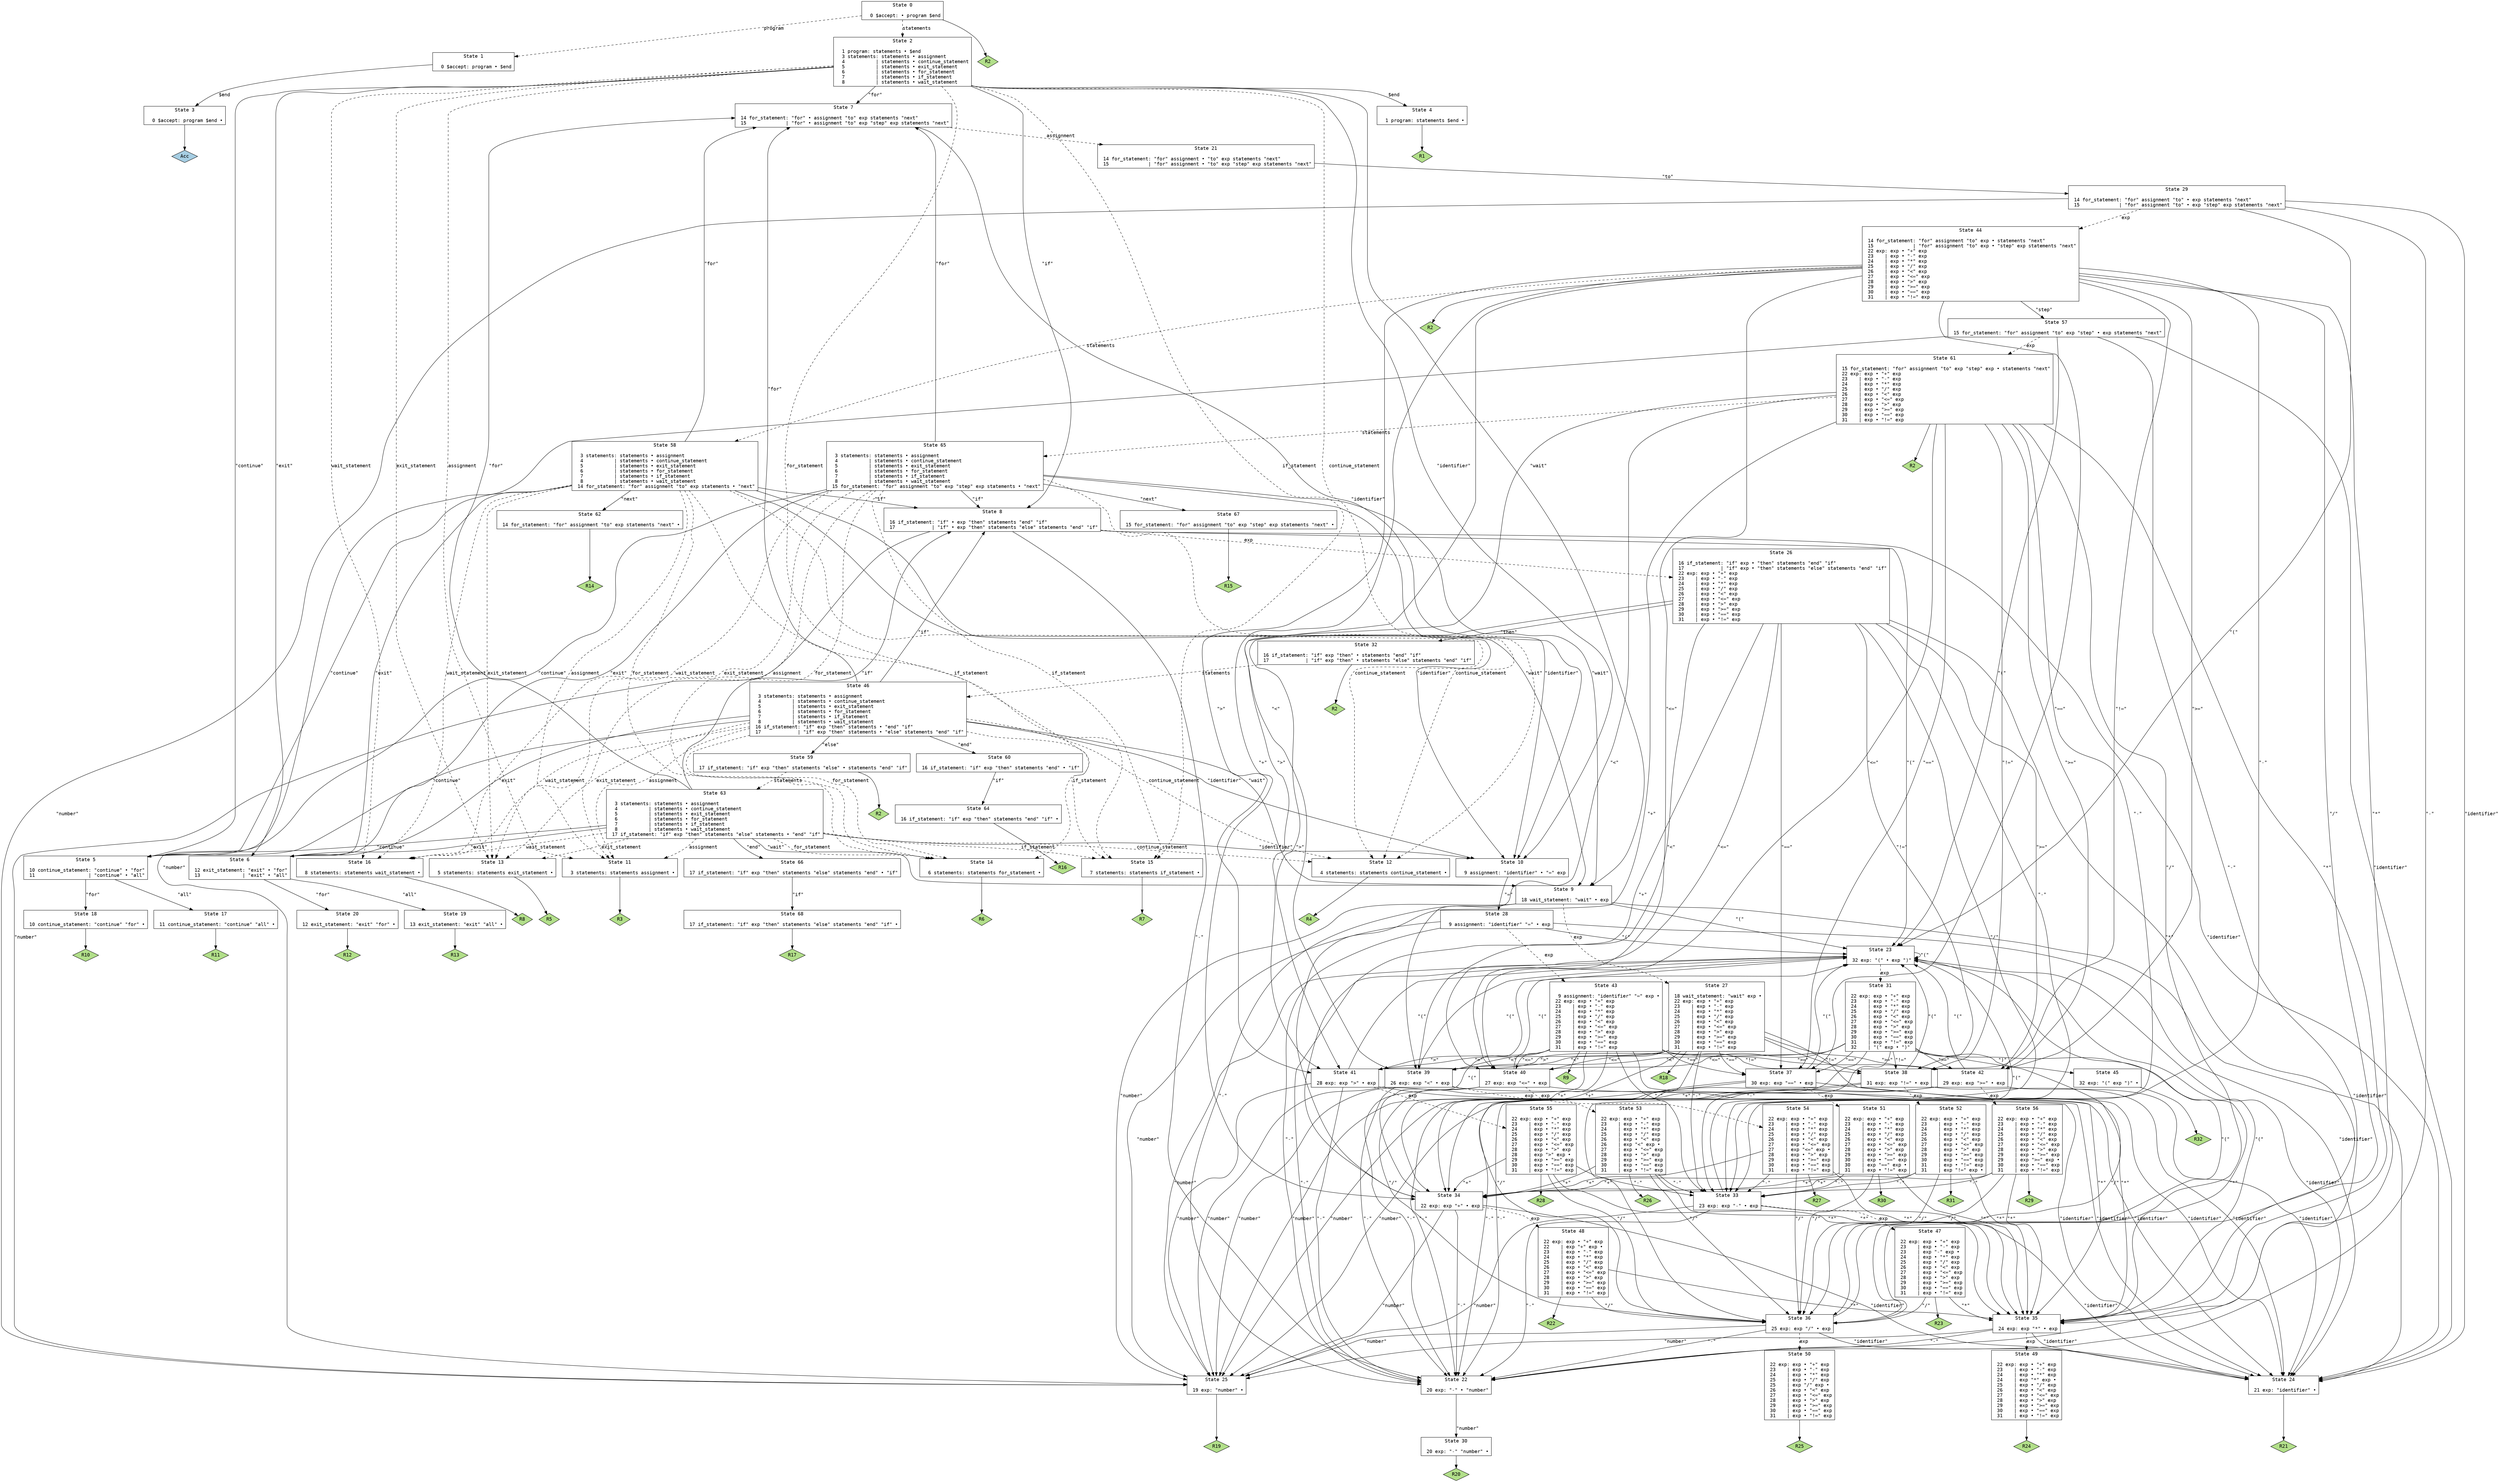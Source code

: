 // Generated by GNU Bison 3.8.2.
// Report bugs to <bug-bison@gnu.org>.
// Home page: <https://www.gnu.org/software/bison/>.

digraph "parser.yy"
{
  node [fontname = courier, shape = box, colorscheme = paired6]
  edge [fontname = courier]

  0 [label="State 0\n\l  0 $accept: • program $end\l"]
  0 -> 1 [style=dashed label="program"]
  0 -> 2 [style=dashed label="statements"]
  0 -> "0R2" [style=solid]
 "0R2" [label="R2", fillcolor=3, shape=diamond, style=filled]
  1 [label="State 1\n\l  0 $accept: program • $end\l"]
  1 -> 3 [style=solid label="$end"]
  2 [label="State 2\n\l  1 program: statements • $end\l  3 statements: statements • assignment\l  4           | statements • continue_statement\l  5           | statements • exit_statement\l  6           | statements • for_statement\l  7           | statements • if_statement\l  8           | statements • wait_statement\l"]
  2 -> 4 [style=solid label="$end"]
  2 -> 5 [style=solid label="\"continue\""]
  2 -> 6 [style=solid label="\"exit\""]
  2 -> 7 [style=solid label="\"for\""]
  2 -> 8 [style=solid label="\"if\""]
  2 -> 9 [style=solid label="\"wait\""]
  2 -> 10 [style=solid label="\"identifier\""]
  2 -> 11 [style=dashed label="assignment"]
  2 -> 12 [style=dashed label="continue_statement"]
  2 -> 13 [style=dashed label="exit_statement"]
  2 -> 14 [style=dashed label="for_statement"]
  2 -> 15 [style=dashed label="if_statement"]
  2 -> 16 [style=dashed label="wait_statement"]
  3 [label="State 3\n\l  0 $accept: program $end •\l"]
  3 -> "3R0" [style=solid]
 "3R0" [label="Acc", fillcolor=1, shape=diamond, style=filled]
  4 [label="State 4\n\l  1 program: statements $end •\l"]
  4 -> "4R1" [style=solid]
 "4R1" [label="R1", fillcolor=3, shape=diamond, style=filled]
  5 [label="State 5\n\l 10 continue_statement: \"continue\" • \"for\"\l 11                   | \"continue\" • \"all\"\l"]
  5 -> 17 [style=solid label="\"all\""]
  5 -> 18 [style=solid label="\"for\""]
  6 [label="State 6\n\l 12 exit_statement: \"exit\" • \"for\"\l 13               | \"exit\" • \"all\"\l"]
  6 -> 19 [style=solid label="\"all\""]
  6 -> 20 [style=solid label="\"for\""]
  7 [label="State 7\n\l 14 for_statement: \"for\" • assignment \"to\" exp statements \"next\"\l 15              | \"for\" • assignment \"to\" exp \"step\" exp statements \"next\"\l"]
  7 -> 10 [style=solid label="\"identifier\""]
  7 -> 21 [style=dashed label="assignment"]
  8 [label="State 8\n\l 16 if_statement: \"if\" • exp \"then\" statements \"end\" \"if\"\l 17             | \"if\" • exp \"then\" statements \"else\" statements \"end\" \"if\"\l"]
  8 -> 22 [style=solid label="\"-\""]
  8 -> 23 [style=solid label="\"(\""]
  8 -> 24 [style=solid label="\"identifier\""]
  8 -> 25 [style=solid label="\"number\""]
  8 -> 26 [style=dashed label="exp"]
  9 [label="State 9\n\l 18 wait_statement: \"wait\" • exp\l"]
  9 -> 22 [style=solid label="\"-\""]
  9 -> 23 [style=solid label="\"(\""]
  9 -> 24 [style=solid label="\"identifier\""]
  9 -> 25 [style=solid label="\"number\""]
  9 -> 27 [style=dashed label="exp"]
  10 [label="State 10\n\l  9 assignment: \"identifier\" • \"=\" exp\l"]
  10 -> 28 [style=solid label="\"=\""]
  11 [label="State 11\n\l  3 statements: statements assignment •\l"]
  11 -> "11R3" [style=solid]
 "11R3" [label="R3", fillcolor=3, shape=diamond, style=filled]
  12 [label="State 12\n\l  4 statements: statements continue_statement •\l"]
  12 -> "12R4" [style=solid]
 "12R4" [label="R4", fillcolor=3, shape=diamond, style=filled]
  13 [label="State 13\n\l  5 statements: statements exit_statement •\l"]
  13 -> "13R5" [style=solid]
 "13R5" [label="R5", fillcolor=3, shape=diamond, style=filled]
  14 [label="State 14\n\l  6 statements: statements for_statement •\l"]
  14 -> "14R6" [style=solid]
 "14R6" [label="R6", fillcolor=3, shape=diamond, style=filled]
  15 [label="State 15\n\l  7 statements: statements if_statement •\l"]
  15 -> "15R7" [style=solid]
 "15R7" [label="R7", fillcolor=3, shape=diamond, style=filled]
  16 [label="State 16\n\l  8 statements: statements wait_statement •\l"]
  16 -> "16R8" [style=solid]
 "16R8" [label="R8", fillcolor=3, shape=diamond, style=filled]
  17 [label="State 17\n\l 11 continue_statement: \"continue\" \"all\" •\l"]
  17 -> "17R11" [style=solid]
 "17R11" [label="R11", fillcolor=3, shape=diamond, style=filled]
  18 [label="State 18\n\l 10 continue_statement: \"continue\" \"for\" •\l"]
  18 -> "18R10" [style=solid]
 "18R10" [label="R10", fillcolor=3, shape=diamond, style=filled]
  19 [label="State 19\n\l 13 exit_statement: \"exit\" \"all\" •\l"]
  19 -> "19R13" [style=solid]
 "19R13" [label="R13", fillcolor=3, shape=diamond, style=filled]
  20 [label="State 20\n\l 12 exit_statement: \"exit\" \"for\" •\l"]
  20 -> "20R12" [style=solid]
 "20R12" [label="R12", fillcolor=3, shape=diamond, style=filled]
  21 [label="State 21\n\l 14 for_statement: \"for\" assignment • \"to\" exp statements \"next\"\l 15              | \"for\" assignment • \"to\" exp \"step\" exp statements \"next\"\l"]
  21 -> 29 [style=solid label="\"to\""]
  22 [label="State 22\n\l 20 exp: \"-\" • \"number\"\l"]
  22 -> 30 [style=solid label="\"number\""]
  23 [label="State 23\n\l 32 exp: \"(\" • exp \")\"\l"]
  23 -> 22 [style=solid label="\"-\""]
  23 -> 23 [style=solid label="\"(\""]
  23 -> 24 [style=solid label="\"identifier\""]
  23 -> 25 [style=solid label="\"number\""]
  23 -> 31 [style=dashed label="exp"]
  24 [label="State 24\n\l 21 exp: \"identifier\" •\l"]
  24 -> "24R21" [style=solid]
 "24R21" [label="R21", fillcolor=3, shape=diamond, style=filled]
  25 [label="State 25\n\l 19 exp: \"number\" •\l"]
  25 -> "25R19" [style=solid]
 "25R19" [label="R19", fillcolor=3, shape=diamond, style=filled]
  26 [label="State 26\n\l 16 if_statement: \"if\" exp • \"then\" statements \"end\" \"if\"\l 17             | \"if\" exp • \"then\" statements \"else\" statements \"end\" \"if\"\l 22 exp: exp • \"+\" exp\l 23    | exp • \"-\" exp\l 24    | exp • \"*\" exp\l 25    | exp • \"/\" exp\l 26    | exp • \"<\" exp\l 27    | exp • \"<=\" exp\l 28    | exp • \">\" exp\l 29    | exp • \">=\" exp\l 30    | exp • \"==\" exp\l 31    | exp • \"!=\" exp\l"]
  26 -> 32 [style=solid label="\"then\""]
  26 -> 33 [style=solid label="\"-\""]
  26 -> 34 [style=solid label="\"+\""]
  26 -> 35 [style=solid label="\"*\""]
  26 -> 36 [style=solid label="\"/\""]
  26 -> 37 [style=solid label="\"==\""]
  26 -> 38 [style=solid label="\"!=\""]
  26 -> 39 [style=solid label="\"<\""]
  26 -> 40 [style=solid label="\"<=\""]
  26 -> 41 [style=solid label="\">\""]
  26 -> 42 [style=solid label="\">=\""]
  27 [label="State 27\n\l 18 wait_statement: \"wait\" exp •\l 22 exp: exp • \"+\" exp\l 23    | exp • \"-\" exp\l 24    | exp • \"*\" exp\l 25    | exp • \"/\" exp\l 26    | exp • \"<\" exp\l 27    | exp • \"<=\" exp\l 28    | exp • \">\" exp\l 29    | exp • \">=\" exp\l 30    | exp • \"==\" exp\l 31    | exp • \"!=\" exp\l"]
  27 -> 33 [style=solid label="\"-\""]
  27 -> 34 [style=solid label="\"+\""]
  27 -> 35 [style=solid label="\"*\""]
  27 -> 36 [style=solid label="\"/\""]
  27 -> 37 [style=solid label="\"==\""]
  27 -> 38 [style=solid label="\"!=\""]
  27 -> 39 [style=solid label="\"<\""]
  27 -> 40 [style=solid label="\"<=\""]
  27 -> 41 [style=solid label="\">\""]
  27 -> 42 [style=solid label="\">=\""]
  27 -> "27R18" [style=solid]
 "27R18" [label="R18", fillcolor=3, shape=diamond, style=filled]
  28 [label="State 28\n\l  9 assignment: \"identifier\" \"=\" • exp\l"]
  28 -> 22 [style=solid label="\"-\""]
  28 -> 23 [style=solid label="\"(\""]
  28 -> 24 [style=solid label="\"identifier\""]
  28 -> 25 [style=solid label="\"number\""]
  28 -> 43 [style=dashed label="exp"]
  29 [label="State 29\n\l 14 for_statement: \"for\" assignment \"to\" • exp statements \"next\"\l 15              | \"for\" assignment \"to\" • exp \"step\" exp statements \"next\"\l"]
  29 -> 22 [style=solid label="\"-\""]
  29 -> 23 [style=solid label="\"(\""]
  29 -> 24 [style=solid label="\"identifier\""]
  29 -> 25 [style=solid label="\"number\""]
  29 -> 44 [style=dashed label="exp"]
  30 [label="State 30\n\l 20 exp: \"-\" \"number\" •\l"]
  30 -> "30R20" [style=solid]
 "30R20" [label="R20", fillcolor=3, shape=diamond, style=filled]
  31 [label="State 31\n\l 22 exp: exp • \"+\" exp\l 23    | exp • \"-\" exp\l 24    | exp • \"*\" exp\l 25    | exp • \"/\" exp\l 26    | exp • \"<\" exp\l 27    | exp • \"<=\" exp\l 28    | exp • \">\" exp\l 29    | exp • \">=\" exp\l 30    | exp • \"==\" exp\l 31    | exp • \"!=\" exp\l 32    | \"(\" exp • \")\"\l"]
  31 -> 33 [style=solid label="\"-\""]
  31 -> 34 [style=solid label="\"+\""]
  31 -> 35 [style=solid label="\"*\""]
  31 -> 36 [style=solid label="\"/\""]
  31 -> 45 [style=solid label="\")\""]
  31 -> 37 [style=solid label="\"==\""]
  31 -> 38 [style=solid label="\"!=\""]
  31 -> 39 [style=solid label="\"<\""]
  31 -> 40 [style=solid label="\"<=\""]
  31 -> 41 [style=solid label="\">\""]
  31 -> 42 [style=solid label="\">=\""]
  32 [label="State 32\n\l 16 if_statement: \"if\" exp \"then\" • statements \"end\" \"if\"\l 17             | \"if\" exp \"then\" • statements \"else\" statements \"end\" \"if\"\l"]
  32 -> 46 [style=dashed label="statements"]
  32 -> "32R2" [style=solid]
 "32R2" [label="R2", fillcolor=3, shape=diamond, style=filled]
  33 [label="State 33\n\l 23 exp: exp \"-\" • exp\l"]
  33 -> 22 [style=solid label="\"-\""]
  33 -> 23 [style=solid label="\"(\""]
  33 -> 24 [style=solid label="\"identifier\""]
  33 -> 25 [style=solid label="\"number\""]
  33 -> 47 [style=dashed label="exp"]
  34 [label="State 34\n\l 22 exp: exp \"+\" • exp\l"]
  34 -> 22 [style=solid label="\"-\""]
  34 -> 23 [style=solid label="\"(\""]
  34 -> 24 [style=solid label="\"identifier\""]
  34 -> 25 [style=solid label="\"number\""]
  34 -> 48 [style=dashed label="exp"]
  35 [label="State 35\n\l 24 exp: exp \"*\" • exp\l"]
  35 -> 22 [style=solid label="\"-\""]
  35 -> 23 [style=solid label="\"(\""]
  35 -> 24 [style=solid label="\"identifier\""]
  35 -> 25 [style=solid label="\"number\""]
  35 -> 49 [style=dashed label="exp"]
  36 [label="State 36\n\l 25 exp: exp \"/\" • exp\l"]
  36 -> 22 [style=solid label="\"-\""]
  36 -> 23 [style=solid label="\"(\""]
  36 -> 24 [style=solid label="\"identifier\""]
  36 -> 25 [style=solid label="\"number\""]
  36 -> 50 [style=dashed label="exp"]
  37 [label="State 37\n\l 30 exp: exp \"==\" • exp\l"]
  37 -> 22 [style=solid label="\"-\""]
  37 -> 23 [style=solid label="\"(\""]
  37 -> 24 [style=solid label="\"identifier\""]
  37 -> 25 [style=solid label="\"number\""]
  37 -> 51 [style=dashed label="exp"]
  38 [label="State 38\n\l 31 exp: exp \"!=\" • exp\l"]
  38 -> 22 [style=solid label="\"-\""]
  38 -> 23 [style=solid label="\"(\""]
  38 -> 24 [style=solid label="\"identifier\""]
  38 -> 25 [style=solid label="\"number\""]
  38 -> 52 [style=dashed label="exp"]
  39 [label="State 39\n\l 26 exp: exp \"<\" • exp\l"]
  39 -> 22 [style=solid label="\"-\""]
  39 -> 23 [style=solid label="\"(\""]
  39 -> 24 [style=solid label="\"identifier\""]
  39 -> 25 [style=solid label="\"number\""]
  39 -> 53 [style=dashed label="exp"]
  40 [label="State 40\n\l 27 exp: exp \"<=\" • exp\l"]
  40 -> 22 [style=solid label="\"-\""]
  40 -> 23 [style=solid label="\"(\""]
  40 -> 24 [style=solid label="\"identifier\""]
  40 -> 25 [style=solid label="\"number\""]
  40 -> 54 [style=dashed label="exp"]
  41 [label="State 41\n\l 28 exp: exp \">\" • exp\l"]
  41 -> 22 [style=solid label="\"-\""]
  41 -> 23 [style=solid label="\"(\""]
  41 -> 24 [style=solid label="\"identifier\""]
  41 -> 25 [style=solid label="\"number\""]
  41 -> 55 [style=dashed label="exp"]
  42 [label="State 42\n\l 29 exp: exp \">=\" • exp\l"]
  42 -> 22 [style=solid label="\"-\""]
  42 -> 23 [style=solid label="\"(\""]
  42 -> 24 [style=solid label="\"identifier\""]
  42 -> 25 [style=solid label="\"number\""]
  42 -> 56 [style=dashed label="exp"]
  43 [label="State 43\n\l  9 assignment: \"identifier\" \"=\" exp •\l 22 exp: exp • \"+\" exp\l 23    | exp • \"-\" exp\l 24    | exp • \"*\" exp\l 25    | exp • \"/\" exp\l 26    | exp • \"<\" exp\l 27    | exp • \"<=\" exp\l 28    | exp • \">\" exp\l 29    | exp • \">=\" exp\l 30    | exp • \"==\" exp\l 31    | exp • \"!=\" exp\l"]
  43 -> 33 [style=solid label="\"-\""]
  43 -> 34 [style=solid label="\"+\""]
  43 -> 35 [style=solid label="\"*\""]
  43 -> 36 [style=solid label="\"/\""]
  43 -> 37 [style=solid label="\"==\""]
  43 -> 38 [style=solid label="\"!=\""]
  43 -> 39 [style=solid label="\"<\""]
  43 -> 40 [style=solid label="\"<=\""]
  43 -> 41 [style=solid label="\">\""]
  43 -> 42 [style=solid label="\">=\""]
  43 -> "43R9" [style=solid]
 "43R9" [label="R9", fillcolor=3, shape=diamond, style=filled]
  44 [label="State 44\n\l 14 for_statement: \"for\" assignment \"to\" exp • statements \"next\"\l 15              | \"for\" assignment \"to\" exp • \"step\" exp statements \"next\"\l 22 exp: exp • \"+\" exp\l 23    | exp • \"-\" exp\l 24    | exp • \"*\" exp\l 25    | exp • \"/\" exp\l 26    | exp • \"<\" exp\l 27    | exp • \"<=\" exp\l 28    | exp • \">\" exp\l 29    | exp • \">=\" exp\l 30    | exp • \"==\" exp\l 31    | exp • \"!=\" exp\l"]
  44 -> 57 [style=solid label="\"step\""]
  44 -> 33 [style=solid label="\"-\""]
  44 -> 34 [style=solid label="\"+\""]
  44 -> 35 [style=solid label="\"*\""]
  44 -> 36 [style=solid label="\"/\""]
  44 -> 37 [style=solid label="\"==\""]
  44 -> 38 [style=solid label="\"!=\""]
  44 -> 39 [style=solid label="\"<\""]
  44 -> 40 [style=solid label="\"<=\""]
  44 -> 41 [style=solid label="\">\""]
  44 -> 42 [style=solid label="\">=\""]
  44 -> 58 [style=dashed label="statements"]
  44 -> "44R2" [style=solid]
 "44R2" [label="R2", fillcolor=3, shape=diamond, style=filled]
  45 [label="State 45\n\l 32 exp: \"(\" exp \")\" •\l"]
  45 -> "45R32" [style=solid]
 "45R32" [label="R32", fillcolor=3, shape=diamond, style=filled]
  46 [label="State 46\n\l  3 statements: statements • assignment\l  4           | statements • continue_statement\l  5           | statements • exit_statement\l  6           | statements • for_statement\l  7           | statements • if_statement\l  8           | statements • wait_statement\l 16 if_statement: \"if\" exp \"then\" statements • \"end\" \"if\"\l 17             | \"if\" exp \"then\" statements • \"else\" statements \"end\" \"if\"\l"]
  46 -> 5 [style=solid label="\"continue\""]
  46 -> 59 [style=solid label="\"else\""]
  46 -> 60 [style=solid label="\"end\""]
  46 -> 6 [style=solid label="\"exit\""]
  46 -> 7 [style=solid label="\"for\""]
  46 -> 8 [style=solid label="\"if\""]
  46 -> 9 [style=solid label="\"wait\""]
  46 -> 10 [style=solid label="\"identifier\""]
  46 -> 11 [style=dashed label="assignment"]
  46 -> 12 [style=dashed label="continue_statement"]
  46 -> 13 [style=dashed label="exit_statement"]
  46 -> 14 [style=dashed label="for_statement"]
  46 -> 15 [style=dashed label="if_statement"]
  46 -> 16 [style=dashed label="wait_statement"]
  47 [label="State 47\n\l 22 exp: exp • \"+\" exp\l 23    | exp • \"-\" exp\l 23    | exp \"-\" exp •\l 24    | exp • \"*\" exp\l 25    | exp • \"/\" exp\l 26    | exp • \"<\" exp\l 27    | exp • \"<=\" exp\l 28    | exp • \">\" exp\l 29    | exp • \">=\" exp\l 30    | exp • \"==\" exp\l 31    | exp • \"!=\" exp\l"]
  47 -> 35 [style=solid label="\"*\""]
  47 -> 36 [style=solid label="\"/\""]
  47 -> "47R23" [style=solid]
 "47R23" [label="R23", fillcolor=3, shape=diamond, style=filled]
  48 [label="State 48\n\l 22 exp: exp • \"+\" exp\l 22    | exp \"+\" exp •\l 23    | exp • \"-\" exp\l 24    | exp • \"*\" exp\l 25    | exp • \"/\" exp\l 26    | exp • \"<\" exp\l 27    | exp • \"<=\" exp\l 28    | exp • \">\" exp\l 29    | exp • \">=\" exp\l 30    | exp • \"==\" exp\l 31    | exp • \"!=\" exp\l"]
  48 -> 35 [style=solid label="\"*\""]
  48 -> 36 [style=solid label="\"/\""]
  48 -> "48R22" [style=solid]
 "48R22" [label="R22", fillcolor=3, shape=diamond, style=filled]
  49 [label="State 49\n\l 22 exp: exp • \"+\" exp\l 23    | exp • \"-\" exp\l 24    | exp • \"*\" exp\l 24    | exp \"*\" exp •\l 25    | exp • \"/\" exp\l 26    | exp • \"<\" exp\l 27    | exp • \"<=\" exp\l 28    | exp • \">\" exp\l 29    | exp • \">=\" exp\l 30    | exp • \"==\" exp\l 31    | exp • \"!=\" exp\l"]
  49 -> "49R24" [style=solid]
 "49R24" [label="R24", fillcolor=3, shape=diamond, style=filled]
  50 [label="State 50\n\l 22 exp: exp • \"+\" exp\l 23    | exp • \"-\" exp\l 24    | exp • \"*\" exp\l 25    | exp • \"/\" exp\l 25    | exp \"/\" exp •\l 26    | exp • \"<\" exp\l 27    | exp • \"<=\" exp\l 28    | exp • \">\" exp\l 29    | exp • \">=\" exp\l 30    | exp • \"==\" exp\l 31    | exp • \"!=\" exp\l"]
  50 -> "50R25" [style=solid]
 "50R25" [label="R25", fillcolor=3, shape=diamond, style=filled]
  51 [label="State 51\n\l 22 exp: exp • \"+\" exp\l 23    | exp • \"-\" exp\l 24    | exp • \"*\" exp\l 25    | exp • \"/\" exp\l 26    | exp • \"<\" exp\l 27    | exp • \"<=\" exp\l 28    | exp • \">\" exp\l 29    | exp • \">=\" exp\l 30    | exp • \"==\" exp\l 30    | exp \"==\" exp •\l 31    | exp • \"!=\" exp\l"]
  51 -> 33 [style=solid label="\"-\""]
  51 -> 34 [style=solid label="\"+\""]
  51 -> 35 [style=solid label="\"*\""]
  51 -> 36 [style=solid label="\"/\""]
  51 -> "51R30" [style=solid]
 "51R30" [label="R30", fillcolor=3, shape=diamond, style=filled]
  52 [label="State 52\n\l 22 exp: exp • \"+\" exp\l 23    | exp • \"-\" exp\l 24    | exp • \"*\" exp\l 25    | exp • \"/\" exp\l 26    | exp • \"<\" exp\l 27    | exp • \"<=\" exp\l 28    | exp • \">\" exp\l 29    | exp • \">=\" exp\l 30    | exp • \"==\" exp\l 31    | exp • \"!=\" exp\l 31    | exp \"!=\" exp •\l"]
  52 -> 33 [style=solid label="\"-\""]
  52 -> 34 [style=solid label="\"+\""]
  52 -> 35 [style=solid label="\"*\""]
  52 -> 36 [style=solid label="\"/\""]
  52 -> "52R31" [style=solid]
 "52R31" [label="R31", fillcolor=3, shape=diamond, style=filled]
  53 [label="State 53\n\l 22 exp: exp • \"+\" exp\l 23    | exp • \"-\" exp\l 24    | exp • \"*\" exp\l 25    | exp • \"/\" exp\l 26    | exp • \"<\" exp\l 26    | exp \"<\" exp •\l 27    | exp • \"<=\" exp\l 28    | exp • \">\" exp\l 29    | exp • \">=\" exp\l 30    | exp • \"==\" exp\l 31    | exp • \"!=\" exp\l"]
  53 -> 33 [style=solid label="\"-\""]
  53 -> 34 [style=solid label="\"+\""]
  53 -> 35 [style=solid label="\"*\""]
  53 -> 36 [style=solid label="\"/\""]
  53 -> "53R26" [style=solid]
 "53R26" [label="R26", fillcolor=3, shape=diamond, style=filled]
  54 [label="State 54\n\l 22 exp: exp • \"+\" exp\l 23    | exp • \"-\" exp\l 24    | exp • \"*\" exp\l 25    | exp • \"/\" exp\l 26    | exp • \"<\" exp\l 27    | exp • \"<=\" exp\l 27    | exp \"<=\" exp •\l 28    | exp • \">\" exp\l 29    | exp • \">=\" exp\l 30    | exp • \"==\" exp\l 31    | exp • \"!=\" exp\l"]
  54 -> 33 [style=solid label="\"-\""]
  54 -> 34 [style=solid label="\"+\""]
  54 -> 35 [style=solid label="\"*\""]
  54 -> 36 [style=solid label="\"/\""]
  54 -> "54R27" [style=solid]
 "54R27" [label="R27", fillcolor=3, shape=diamond, style=filled]
  55 [label="State 55\n\l 22 exp: exp • \"+\" exp\l 23    | exp • \"-\" exp\l 24    | exp • \"*\" exp\l 25    | exp • \"/\" exp\l 26    | exp • \"<\" exp\l 27    | exp • \"<=\" exp\l 28    | exp • \">\" exp\l 28    | exp \">\" exp •\l 29    | exp • \">=\" exp\l 30    | exp • \"==\" exp\l 31    | exp • \"!=\" exp\l"]
  55 -> 33 [style=solid label="\"-\""]
  55 -> 34 [style=solid label="\"+\""]
  55 -> 35 [style=solid label="\"*\""]
  55 -> 36 [style=solid label="\"/\""]
  55 -> "55R28" [style=solid]
 "55R28" [label="R28", fillcolor=3, shape=diamond, style=filled]
  56 [label="State 56\n\l 22 exp: exp • \"+\" exp\l 23    | exp • \"-\" exp\l 24    | exp • \"*\" exp\l 25    | exp • \"/\" exp\l 26    | exp • \"<\" exp\l 27    | exp • \"<=\" exp\l 28    | exp • \">\" exp\l 29    | exp • \">=\" exp\l 29    | exp \">=\" exp •\l 30    | exp • \"==\" exp\l 31    | exp • \"!=\" exp\l"]
  56 -> 33 [style=solid label="\"-\""]
  56 -> 34 [style=solid label="\"+\""]
  56 -> 35 [style=solid label="\"*\""]
  56 -> 36 [style=solid label="\"/\""]
  56 -> "56R29" [style=solid]
 "56R29" [label="R29", fillcolor=3, shape=diamond, style=filled]
  57 [label="State 57\n\l 15 for_statement: \"for\" assignment \"to\" exp \"step\" • exp statements \"next\"\l"]
  57 -> 22 [style=solid label="\"-\""]
  57 -> 23 [style=solid label="\"(\""]
  57 -> 24 [style=solid label="\"identifier\""]
  57 -> 25 [style=solid label="\"number\""]
  57 -> 61 [style=dashed label="exp"]
  58 [label="State 58\n\l  3 statements: statements • assignment\l  4           | statements • continue_statement\l  5           | statements • exit_statement\l  6           | statements • for_statement\l  7           | statements • if_statement\l  8           | statements • wait_statement\l 14 for_statement: \"for\" assignment \"to\" exp statements • \"next\"\l"]
  58 -> 5 [style=solid label="\"continue\""]
  58 -> 6 [style=solid label="\"exit\""]
  58 -> 7 [style=solid label="\"for\""]
  58 -> 8 [style=solid label="\"if\""]
  58 -> 62 [style=solid label="\"next\""]
  58 -> 9 [style=solid label="\"wait\""]
  58 -> 10 [style=solid label="\"identifier\""]
  58 -> 11 [style=dashed label="assignment"]
  58 -> 12 [style=dashed label="continue_statement"]
  58 -> 13 [style=dashed label="exit_statement"]
  58 -> 14 [style=dashed label="for_statement"]
  58 -> 15 [style=dashed label="if_statement"]
  58 -> 16 [style=dashed label="wait_statement"]
  59 [label="State 59\n\l 17 if_statement: \"if\" exp \"then\" statements \"else\" • statements \"end\" \"if\"\l"]
  59 -> 63 [style=dashed label="statements"]
  59 -> "59R2" [style=solid]
 "59R2" [label="R2", fillcolor=3, shape=diamond, style=filled]
  60 [label="State 60\n\l 16 if_statement: \"if\" exp \"then\" statements \"end\" • \"if\"\l"]
  60 -> 64 [style=solid label="\"if\""]
  61 [label="State 61\n\l 15 for_statement: \"for\" assignment \"to\" exp \"step\" exp • statements \"next\"\l 22 exp: exp • \"+\" exp\l 23    | exp • \"-\" exp\l 24    | exp • \"*\" exp\l 25    | exp • \"/\" exp\l 26    | exp • \"<\" exp\l 27    | exp • \"<=\" exp\l 28    | exp • \">\" exp\l 29    | exp • \">=\" exp\l 30    | exp • \"==\" exp\l 31    | exp • \"!=\" exp\l"]
  61 -> 33 [style=solid label="\"-\""]
  61 -> 34 [style=solid label="\"+\""]
  61 -> 35 [style=solid label="\"*\""]
  61 -> 36 [style=solid label="\"/\""]
  61 -> 37 [style=solid label="\"==\""]
  61 -> 38 [style=solid label="\"!=\""]
  61 -> 39 [style=solid label="\"<\""]
  61 -> 40 [style=solid label="\"<=\""]
  61 -> 41 [style=solid label="\">\""]
  61 -> 42 [style=solid label="\">=\""]
  61 -> 65 [style=dashed label="statements"]
  61 -> "61R2" [style=solid]
 "61R2" [label="R2", fillcolor=3, shape=diamond, style=filled]
  62 [label="State 62\n\l 14 for_statement: \"for\" assignment \"to\" exp statements \"next\" •\l"]
  62 -> "62R14" [style=solid]
 "62R14" [label="R14", fillcolor=3, shape=diamond, style=filled]
  63 [label="State 63\n\l  3 statements: statements • assignment\l  4           | statements • continue_statement\l  5           | statements • exit_statement\l  6           | statements • for_statement\l  7           | statements • if_statement\l  8           | statements • wait_statement\l 17 if_statement: \"if\" exp \"then\" statements \"else\" statements • \"end\" \"if\"\l"]
  63 -> 5 [style=solid label="\"continue\""]
  63 -> 66 [style=solid label="\"end\""]
  63 -> 6 [style=solid label="\"exit\""]
  63 -> 7 [style=solid label="\"for\""]
  63 -> 8 [style=solid label="\"if\""]
  63 -> 9 [style=solid label="\"wait\""]
  63 -> 10 [style=solid label="\"identifier\""]
  63 -> 11 [style=dashed label="assignment"]
  63 -> 12 [style=dashed label="continue_statement"]
  63 -> 13 [style=dashed label="exit_statement"]
  63 -> 14 [style=dashed label="for_statement"]
  63 -> 15 [style=dashed label="if_statement"]
  63 -> 16 [style=dashed label="wait_statement"]
  64 [label="State 64\n\l 16 if_statement: \"if\" exp \"then\" statements \"end\" \"if\" •\l"]
  64 -> "64R16" [style=solid]
 "64R16" [label="R16", fillcolor=3, shape=diamond, style=filled]
  65 [label="State 65\n\l  3 statements: statements • assignment\l  4           | statements • continue_statement\l  5           | statements • exit_statement\l  6           | statements • for_statement\l  7           | statements • if_statement\l  8           | statements • wait_statement\l 15 for_statement: \"for\" assignment \"to\" exp \"step\" exp statements • \"next\"\l"]
  65 -> 5 [style=solid label="\"continue\""]
  65 -> 6 [style=solid label="\"exit\""]
  65 -> 7 [style=solid label="\"for\""]
  65 -> 8 [style=solid label="\"if\""]
  65 -> 67 [style=solid label="\"next\""]
  65 -> 9 [style=solid label="\"wait\""]
  65 -> 10 [style=solid label="\"identifier\""]
  65 -> 11 [style=dashed label="assignment"]
  65 -> 12 [style=dashed label="continue_statement"]
  65 -> 13 [style=dashed label="exit_statement"]
  65 -> 14 [style=dashed label="for_statement"]
  65 -> 15 [style=dashed label="if_statement"]
  65 -> 16 [style=dashed label="wait_statement"]
  66 [label="State 66\n\l 17 if_statement: \"if\" exp \"then\" statements \"else\" statements \"end\" • \"if\"\l"]
  66 -> 68 [style=solid label="\"if\""]
  67 [label="State 67\n\l 15 for_statement: \"for\" assignment \"to\" exp \"step\" exp statements \"next\" •\l"]
  67 -> "67R15" [style=solid]
 "67R15" [label="R15", fillcolor=3, shape=diamond, style=filled]
  68 [label="State 68\n\l 17 if_statement: \"if\" exp \"then\" statements \"else\" statements \"end\" \"if\" •\l"]
  68 -> "68R17" [style=solid]
 "68R17" [label="R17", fillcolor=3, shape=diamond, style=filled]
}

